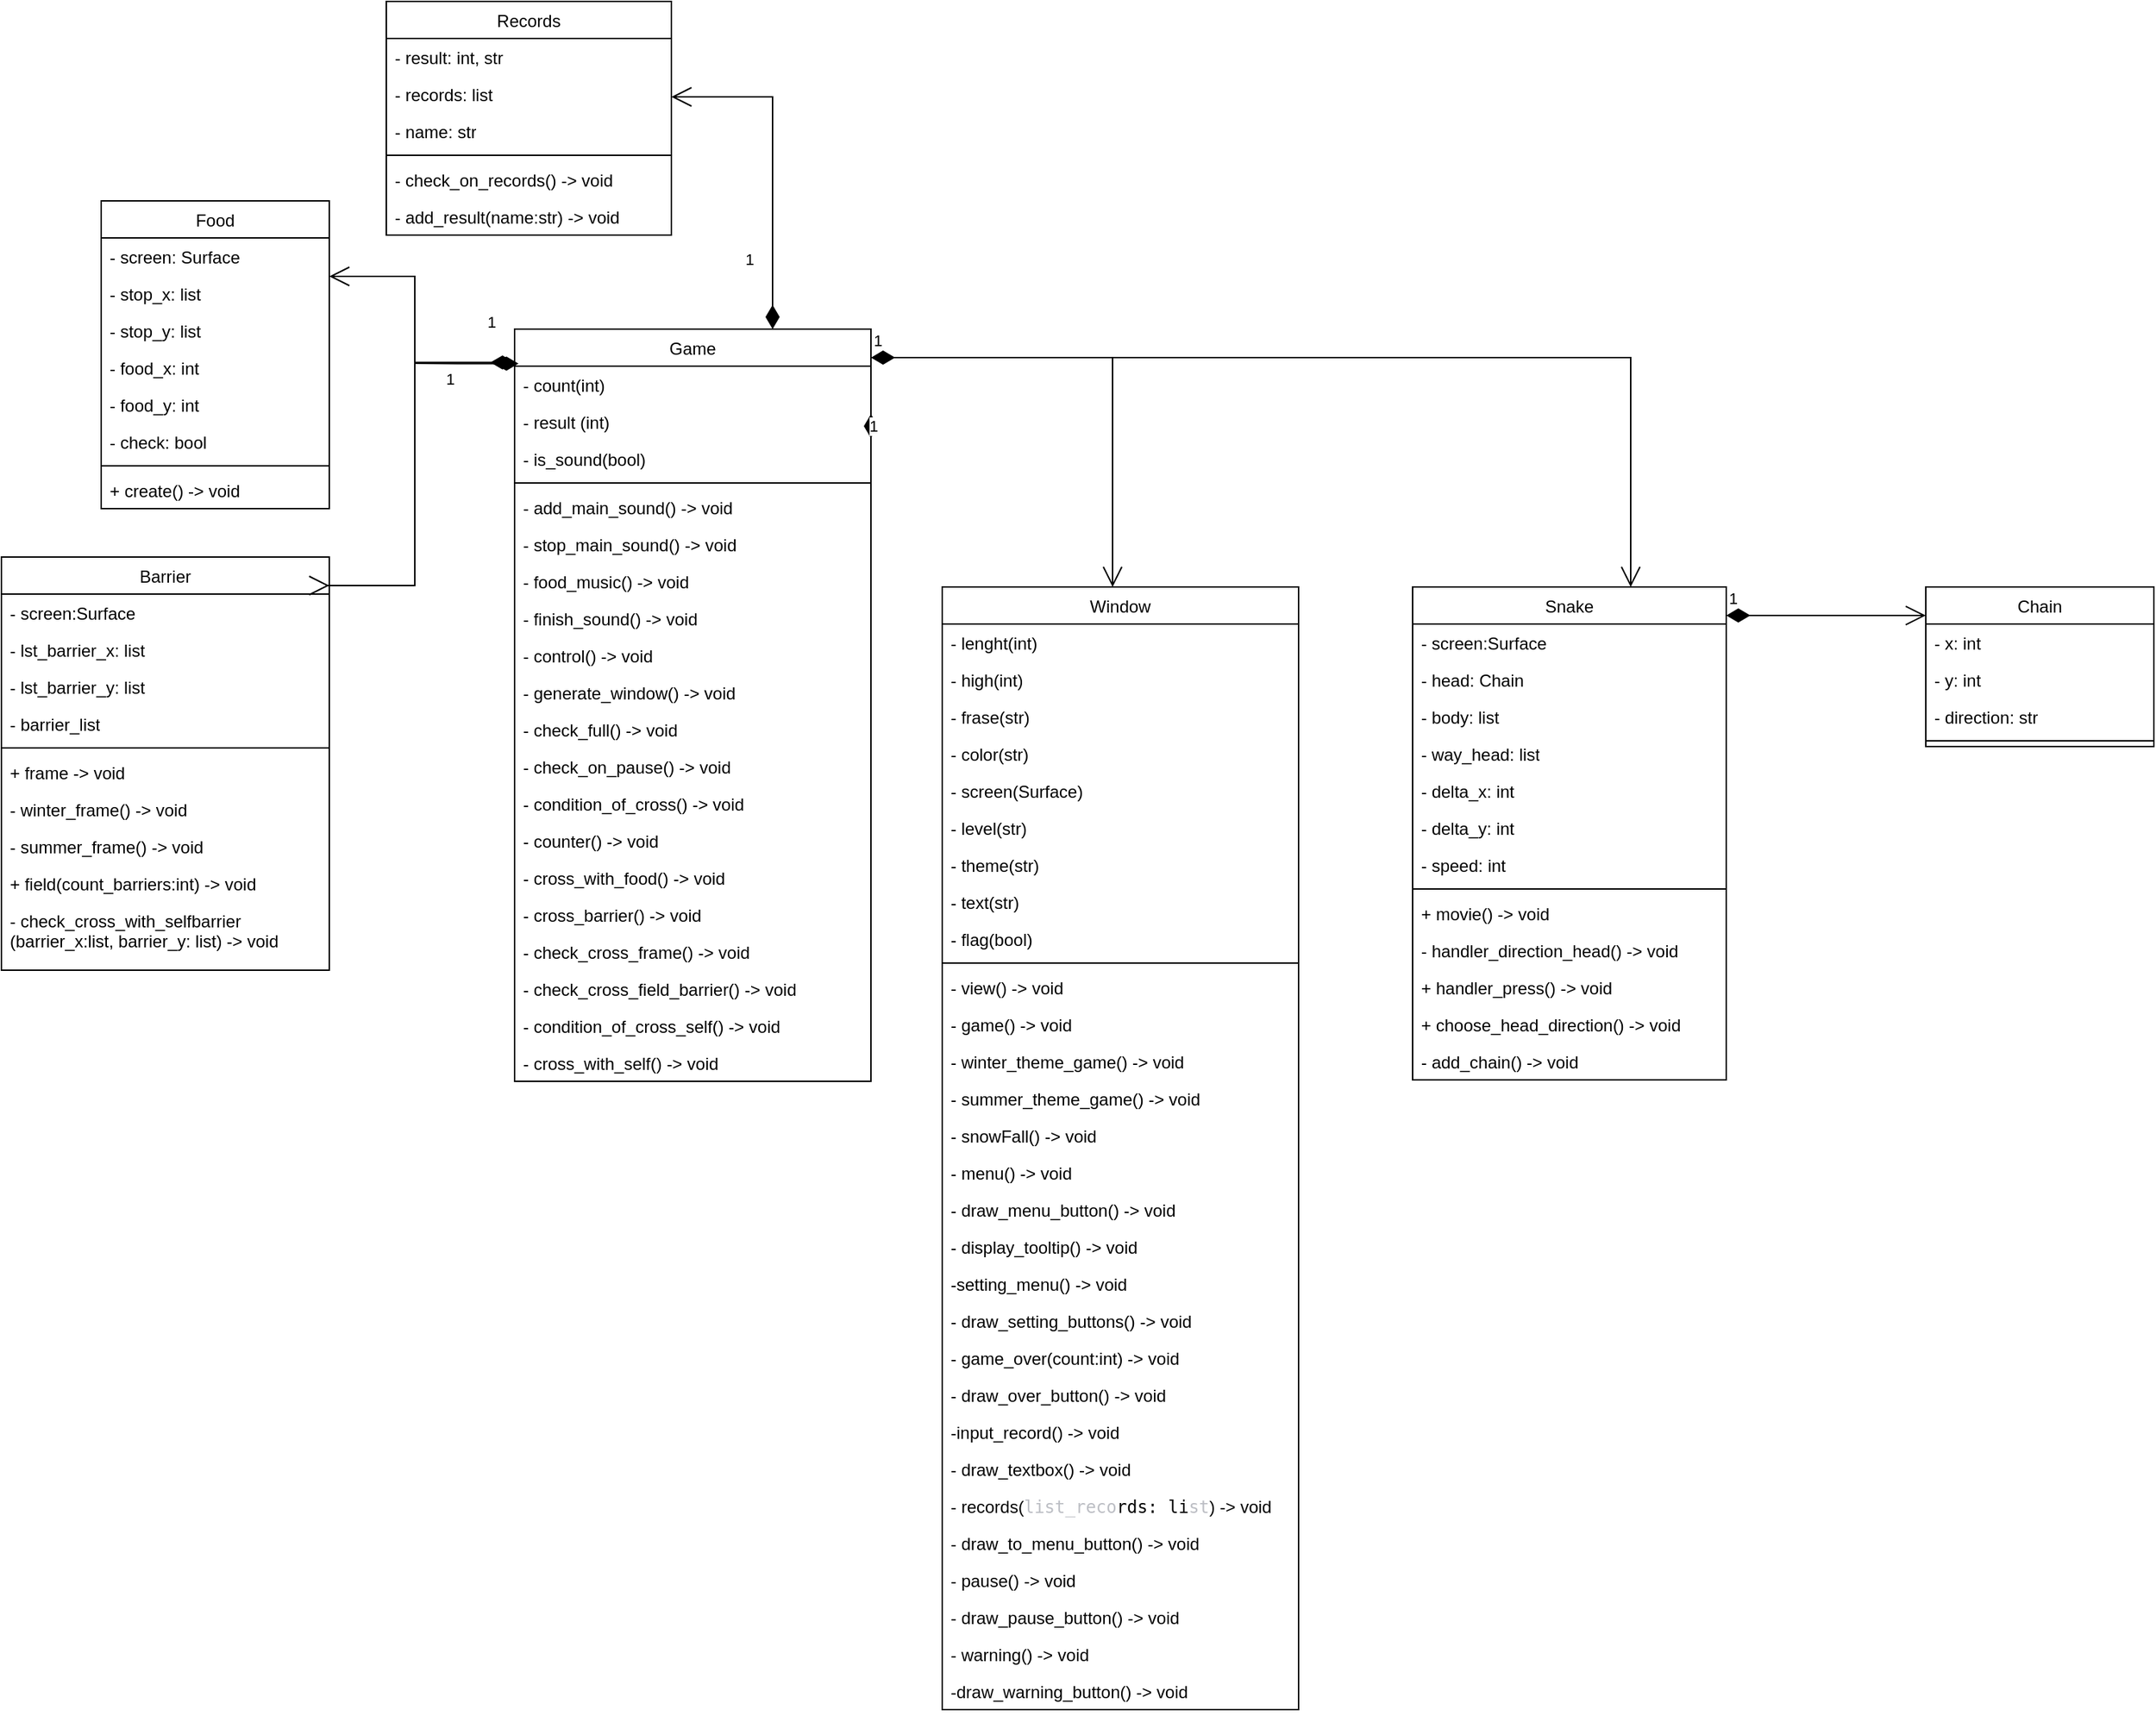 <mxfile version="27.1.3">
  <diagram name="Страница — 1" id="qckJP8NNm5cjSKrEnQBB">
    <mxGraphModel dx="2723" dy="2156" grid="1" gridSize="10" guides="1" tooltips="1" connect="1" arrows="1" fold="1" page="1" pageScale="1" pageWidth="827" pageHeight="1169" math="0" shadow="0">
      <root>
        <mxCell id="0" />
        <mxCell id="1" parent="0" />
        <mxCell id="8ZOQTDq8hu4OcTkUTBCV-13" style="edgeStyle=orthogonalEdgeStyle;rounded=0;orthogonalLoop=1;jettySize=auto;html=1;exitX=0.75;exitY=0;exitDx=0;exitDy=0;entryX=0.75;entryY=0;entryDx=0;entryDy=0;" parent="1" edge="1">
          <mxGeometry relative="1" as="geometry">
            <mxPoint x="755" y="410" as="targetPoint" />
            <mxPoint x="755" y="410" as="sourcePoint" />
          </mxGeometry>
        </mxCell>
        <mxCell id="8ZOQTDq8hu4OcTkUTBCV-26" value="&lt;span style=&quot;font-weight: 400;&quot;&gt;Window&lt;/span&gt;" style="swimlane;fontStyle=1;align=center;verticalAlign=top;childLayout=stackLayout;horizontal=1;startSize=26;horizontalStack=0;resizeParent=1;resizeParentMax=0;resizeLast=0;collapsible=1;marginBottom=0;whiteSpace=wrap;html=1;" parent="1" vertex="1">
          <mxGeometry x="570" y="81.01" width="250" height="788" as="geometry" />
        </mxCell>
        <mxCell id="8ZOQTDq8hu4OcTkUTBCV-27" value="- lenght(int)" style="text;strokeColor=none;fillColor=none;align=left;verticalAlign=top;spacingLeft=4;spacingRight=4;overflow=hidden;rotatable=0;points=[[0,0.5],[1,0.5]];portConstraint=eastwest;whiteSpace=wrap;html=1;" parent="8ZOQTDq8hu4OcTkUTBCV-26" vertex="1">
          <mxGeometry y="26" width="250" height="26" as="geometry" />
        </mxCell>
        <mxCell id="1t0pTCkENKxKwy1JTDsa-55" value="- high(int)" style="text;strokeColor=none;fillColor=none;align=left;verticalAlign=top;spacingLeft=4;spacingRight=4;overflow=hidden;rotatable=0;points=[[0,0.5],[1,0.5]];portConstraint=eastwest;whiteSpace=wrap;html=1;" vertex="1" parent="8ZOQTDq8hu4OcTkUTBCV-26">
          <mxGeometry y="52" width="250" height="26" as="geometry" />
        </mxCell>
        <mxCell id="1t0pTCkENKxKwy1JTDsa-54" value="- frase(str)" style="text;strokeColor=none;fillColor=none;align=left;verticalAlign=top;spacingLeft=4;spacingRight=4;overflow=hidden;rotatable=0;points=[[0,0.5],[1,0.5]];portConstraint=eastwest;whiteSpace=wrap;html=1;" vertex="1" parent="8ZOQTDq8hu4OcTkUTBCV-26">
          <mxGeometry y="78" width="250" height="26" as="geometry" />
        </mxCell>
        <mxCell id="1t0pTCkENKxKwy1JTDsa-53" value="- color(str)" style="text;strokeColor=none;fillColor=none;align=left;verticalAlign=top;spacingLeft=4;spacingRight=4;overflow=hidden;rotatable=0;points=[[0,0.5],[1,0.5]];portConstraint=eastwest;whiteSpace=wrap;html=1;" vertex="1" parent="8ZOQTDq8hu4OcTkUTBCV-26">
          <mxGeometry y="104" width="250" height="26" as="geometry" />
        </mxCell>
        <mxCell id="1t0pTCkENKxKwy1JTDsa-58" value="- screen(Surface)" style="text;strokeColor=none;fillColor=none;align=left;verticalAlign=top;spacingLeft=4;spacingRight=4;overflow=hidden;rotatable=0;points=[[0,0.5],[1,0.5]];portConstraint=eastwest;whiteSpace=wrap;html=1;" vertex="1" parent="8ZOQTDq8hu4OcTkUTBCV-26">
          <mxGeometry y="130" width="250" height="26" as="geometry" />
        </mxCell>
        <mxCell id="1t0pTCkENKxKwy1JTDsa-57" value="- level(str)" style="text;strokeColor=none;fillColor=none;align=left;verticalAlign=top;spacingLeft=4;spacingRight=4;overflow=hidden;rotatable=0;points=[[0,0.5],[1,0.5]];portConstraint=eastwest;whiteSpace=wrap;html=1;" vertex="1" parent="8ZOQTDq8hu4OcTkUTBCV-26">
          <mxGeometry y="156" width="250" height="26" as="geometry" />
        </mxCell>
        <mxCell id="1t0pTCkENKxKwy1JTDsa-56" value="- theme(str)" style="text;strokeColor=none;fillColor=none;align=left;verticalAlign=top;spacingLeft=4;spacingRight=4;overflow=hidden;rotatable=0;points=[[0,0.5],[1,0.5]];portConstraint=eastwest;whiteSpace=wrap;html=1;" vertex="1" parent="8ZOQTDq8hu4OcTkUTBCV-26">
          <mxGeometry y="182" width="250" height="26" as="geometry" />
        </mxCell>
        <mxCell id="1t0pTCkENKxKwy1JTDsa-6" value="- text(str)" style="text;strokeColor=none;fillColor=none;align=left;verticalAlign=top;spacingLeft=4;spacingRight=4;overflow=hidden;rotatable=0;points=[[0,0.5],[1,0.5]];portConstraint=eastwest;whiteSpace=wrap;html=1;" vertex="1" parent="8ZOQTDq8hu4OcTkUTBCV-26">
          <mxGeometry y="208" width="250" height="26" as="geometry" />
        </mxCell>
        <mxCell id="jSWDLe4YqEI6ay4s5U-o-16" value="- flag(bool)" style="text;strokeColor=none;fillColor=none;align=left;verticalAlign=top;spacingLeft=4;spacingRight=4;overflow=hidden;rotatable=0;points=[[0,0.5],[1,0.5]];portConstraint=eastwest;whiteSpace=wrap;html=1;" parent="8ZOQTDq8hu4OcTkUTBCV-26" vertex="1">
          <mxGeometry y="234" width="250" height="26" as="geometry" />
        </mxCell>
        <mxCell id="8ZOQTDq8hu4OcTkUTBCV-28" value="" style="line;strokeWidth=1;fillColor=none;align=left;verticalAlign=middle;spacingTop=-1;spacingLeft=3;spacingRight=3;rotatable=0;labelPosition=right;points=[];portConstraint=eastwest;strokeColor=inherit;" parent="8ZOQTDq8hu4OcTkUTBCV-26" vertex="1">
          <mxGeometry y="260" width="250" height="8" as="geometry" />
        </mxCell>
        <mxCell id="1t0pTCkENKxKwy1JTDsa-74" value="- view() -&amp;gt; void&lt;div&gt;&lt;br&gt;&lt;/div&gt;" style="text;strokeColor=none;fillColor=none;align=left;verticalAlign=top;spacingLeft=4;spacingRight=4;overflow=hidden;rotatable=0;points=[[0,0.5],[1,0.5]];portConstraint=eastwest;whiteSpace=wrap;html=1;" vertex="1" parent="8ZOQTDq8hu4OcTkUTBCV-26">
          <mxGeometry y="268" width="250" height="26" as="geometry" />
        </mxCell>
        <mxCell id="1t0pTCkENKxKwy1JTDsa-73" value="- game() -&amp;gt; void&lt;div&gt;&lt;br&gt;&lt;/div&gt;" style="text;strokeColor=none;fillColor=none;align=left;verticalAlign=top;spacingLeft=4;spacingRight=4;overflow=hidden;rotatable=0;points=[[0,0.5],[1,0.5]];portConstraint=eastwest;whiteSpace=wrap;html=1;" vertex="1" parent="8ZOQTDq8hu4OcTkUTBCV-26">
          <mxGeometry y="294" width="250" height="26" as="geometry" />
        </mxCell>
        <mxCell id="1t0pTCkENKxKwy1JTDsa-72" value="- winter_theme_game() -&amp;gt; void&lt;div&gt;&lt;br&gt;&lt;/div&gt;" style="text;strokeColor=none;fillColor=none;align=left;verticalAlign=top;spacingLeft=4;spacingRight=4;overflow=hidden;rotatable=0;points=[[0,0.5],[1,0.5]];portConstraint=eastwest;whiteSpace=wrap;html=1;" vertex="1" parent="8ZOQTDq8hu4OcTkUTBCV-26">
          <mxGeometry y="320" width="250" height="26" as="geometry" />
        </mxCell>
        <mxCell id="1t0pTCkENKxKwy1JTDsa-71" value="- summer_theme_game() -&amp;gt; void&lt;div&gt;&lt;br&gt;&lt;/div&gt;" style="text;strokeColor=none;fillColor=none;align=left;verticalAlign=top;spacingLeft=4;spacingRight=4;overflow=hidden;rotatable=0;points=[[0,0.5],[1,0.5]];portConstraint=eastwest;whiteSpace=wrap;html=1;" vertex="1" parent="8ZOQTDq8hu4OcTkUTBCV-26">
          <mxGeometry y="346" width="250" height="26" as="geometry" />
        </mxCell>
        <mxCell id="1t0pTCkENKxKwy1JTDsa-70" value="- snowFall() -&amp;gt; void&lt;div&gt;&lt;br&gt;&lt;/div&gt;" style="text;strokeColor=none;fillColor=none;align=left;verticalAlign=top;spacingLeft=4;spacingRight=4;overflow=hidden;rotatable=0;points=[[0,0.5],[1,0.5]];portConstraint=eastwest;whiteSpace=wrap;html=1;" vertex="1" parent="8ZOQTDq8hu4OcTkUTBCV-26">
          <mxGeometry y="372" width="250" height="26" as="geometry" />
        </mxCell>
        <mxCell id="1t0pTCkENKxKwy1JTDsa-69" value="- menu() -&amp;gt; void&lt;div&gt;&lt;br&gt;&lt;/div&gt;" style="text;strokeColor=none;fillColor=none;align=left;verticalAlign=top;spacingLeft=4;spacingRight=4;overflow=hidden;rotatable=0;points=[[0,0.5],[1,0.5]];portConstraint=eastwest;whiteSpace=wrap;html=1;" vertex="1" parent="8ZOQTDq8hu4OcTkUTBCV-26">
          <mxGeometry y="398" width="250" height="26" as="geometry" />
        </mxCell>
        <mxCell id="1t0pTCkENKxKwy1JTDsa-68" value="- draw_menu_button() -&amp;gt; void&lt;div&gt;&lt;br&gt;&lt;/div&gt;" style="text;strokeColor=none;fillColor=none;align=left;verticalAlign=top;spacingLeft=4;spacingRight=4;overflow=hidden;rotatable=0;points=[[0,0.5],[1,0.5]];portConstraint=eastwest;whiteSpace=wrap;html=1;" vertex="1" parent="8ZOQTDq8hu4OcTkUTBCV-26">
          <mxGeometry y="424" width="250" height="26" as="geometry" />
        </mxCell>
        <mxCell id="1t0pTCkENKxKwy1JTDsa-67" value="- display_tooltip() -&amp;gt; void&lt;div&gt;&lt;br&gt;&lt;/div&gt;" style="text;strokeColor=none;fillColor=none;align=left;verticalAlign=top;spacingLeft=4;spacingRight=4;overflow=hidden;rotatable=0;points=[[0,0.5],[1,0.5]];portConstraint=eastwest;whiteSpace=wrap;html=1;" vertex="1" parent="8ZOQTDq8hu4OcTkUTBCV-26">
          <mxGeometry y="450" width="250" height="26" as="geometry" />
        </mxCell>
        <mxCell id="1t0pTCkENKxKwy1JTDsa-66" value="-setting_menu() -&amp;gt; void&lt;div&gt;&lt;br&gt;&lt;/div&gt;" style="text;strokeColor=none;fillColor=none;align=left;verticalAlign=top;spacingLeft=4;spacingRight=4;overflow=hidden;rotatable=0;points=[[0,0.5],[1,0.5]];portConstraint=eastwest;whiteSpace=wrap;html=1;" vertex="1" parent="8ZOQTDq8hu4OcTkUTBCV-26">
          <mxGeometry y="476" width="250" height="26" as="geometry" />
        </mxCell>
        <mxCell id="1t0pTCkENKxKwy1JTDsa-65" value="- draw_setting_buttons() -&amp;gt; void&lt;div&gt;&lt;br&gt;&lt;/div&gt;" style="text;strokeColor=none;fillColor=none;align=left;verticalAlign=top;spacingLeft=4;spacingRight=4;overflow=hidden;rotatable=0;points=[[0,0.5],[1,0.5]];portConstraint=eastwest;whiteSpace=wrap;html=1;" vertex="1" parent="8ZOQTDq8hu4OcTkUTBCV-26">
          <mxGeometry y="502" width="250" height="26" as="geometry" />
        </mxCell>
        <mxCell id="1t0pTCkENKxKwy1JTDsa-64" value="- game_over(count:int) -&amp;gt; void&lt;div&gt;&lt;br&gt;&lt;/div&gt;" style="text;strokeColor=none;fillColor=none;align=left;verticalAlign=top;spacingLeft=4;spacingRight=4;overflow=hidden;rotatable=0;points=[[0,0.5],[1,0.5]];portConstraint=eastwest;whiteSpace=wrap;html=1;" vertex="1" parent="8ZOQTDq8hu4OcTkUTBCV-26">
          <mxGeometry y="528" width="250" height="26" as="geometry" />
        </mxCell>
        <mxCell id="1t0pTCkENKxKwy1JTDsa-63" value="- draw_over_button() -&amp;gt; void&lt;div&gt;&lt;br&gt;&lt;/div&gt;" style="text;strokeColor=none;fillColor=none;align=left;verticalAlign=top;spacingLeft=4;spacingRight=4;overflow=hidden;rotatable=0;points=[[0,0.5],[1,0.5]];portConstraint=eastwest;whiteSpace=wrap;html=1;" vertex="1" parent="8ZOQTDq8hu4OcTkUTBCV-26">
          <mxGeometry y="554" width="250" height="26" as="geometry" />
        </mxCell>
        <mxCell id="1t0pTCkENKxKwy1JTDsa-62" value="-input_record() -&amp;gt; void&lt;div&gt;&lt;br&gt;&lt;/div&gt;" style="text;strokeColor=none;fillColor=none;align=left;verticalAlign=top;spacingLeft=4;spacingRight=4;overflow=hidden;rotatable=0;points=[[0,0.5],[1,0.5]];portConstraint=eastwest;whiteSpace=wrap;html=1;" vertex="1" parent="8ZOQTDq8hu4OcTkUTBCV-26">
          <mxGeometry y="580" width="250" height="26" as="geometry" />
        </mxCell>
        <mxCell id="1t0pTCkENKxKwy1JTDsa-61" value="- draw_textbox() -&amp;gt; void&lt;div&gt;&lt;br&gt;&lt;/div&gt;" style="text;strokeColor=none;fillColor=none;align=left;verticalAlign=top;spacingLeft=4;spacingRight=4;overflow=hidden;rotatable=0;points=[[0,0.5],[1,0.5]];portConstraint=eastwest;whiteSpace=wrap;html=1;" vertex="1" parent="8ZOQTDq8hu4OcTkUTBCV-26">
          <mxGeometry y="606" width="250" height="26" as="geometry" />
        </mxCell>
        <mxCell id="1t0pTCkENKxKwy1JTDsa-60" value="&lt;font&gt;&lt;font style=&quot;color: rgb(0, 0, 0);&quot;&gt;- rec&lt;/font&gt;&lt;font&gt;&lt;span style=&quot;background-color: light-dark(#ffffff, var(--ge-dark-color, #121212));&quot;&gt;&lt;font&gt;&lt;font style=&quot;color: rgb(0, 0, 0);&quot;&gt;ords(&lt;/font&gt;&lt;span style=&quot;color: rgb(188, 190, 196); font-family: &amp;quot;JetBrains Mono&amp;quot;, monospace;&quot;&gt;list_reco&lt;/span&gt;&lt;span style=&quot;font-family: &amp;quot;JetBrains Mono&amp;quot;, monospace; color: rgb(188, 190, 196);&quot;&gt;&lt;font style=&quot;color: rgb(0, 0, 0);&quot;&gt;rds: li&lt;/font&gt;&lt;/span&gt;&lt;span style=&quot;color: rgb(188, 190, 196); font-family: &amp;quot;JetBrains Mono&amp;quot;, monospace;&quot;&gt;st&lt;/span&gt;&lt;font style=&quot;color: rgb(0, 0, 0);&quot;&gt;) &lt;/font&gt;&lt;/font&gt;&lt;/span&gt;&lt;span style=&quot;color: light-dark(rgb(0, 0, 0), rgb(237, 237, 237)); background-color: transparent;&quot;&gt;-&lt;/span&gt;&lt;/font&gt;&lt;span style=&quot;color: light-dark(rgb(0, 0, 0), rgb(237, 237, 237)); background-color: transparent;&quot;&gt;&amp;gt; void&lt;/span&gt;&lt;br&gt;&lt;/font&gt;&lt;div&gt;&lt;br&gt;&lt;/div&gt;" style="text;strokeColor=none;fillColor=none;align=left;verticalAlign=top;spacingLeft=4;spacingRight=4;overflow=hidden;rotatable=0;points=[[0,0.5],[1,0.5]];portConstraint=eastwest;whiteSpace=wrap;html=1;" vertex="1" parent="8ZOQTDq8hu4OcTkUTBCV-26">
          <mxGeometry y="632" width="250" height="26" as="geometry" />
        </mxCell>
        <mxCell id="1t0pTCkENKxKwy1JTDsa-59" value="- draw_to_menu_button() -&amp;gt; void&lt;div&gt;&lt;br&gt;&lt;/div&gt;" style="text;strokeColor=none;fillColor=none;align=left;verticalAlign=top;spacingLeft=4;spacingRight=4;overflow=hidden;rotatable=0;points=[[0,0.5],[1,0.5]];portConstraint=eastwest;whiteSpace=wrap;html=1;" vertex="1" parent="8ZOQTDq8hu4OcTkUTBCV-26">
          <mxGeometry y="658" width="250" height="26" as="geometry" />
        </mxCell>
        <mxCell id="8ZOQTDq8hu4OcTkUTBCV-29" value="- pause() -&amp;gt; void" style="text;strokeColor=none;fillColor=none;align=left;verticalAlign=top;spacingLeft=4;spacingRight=4;overflow=hidden;rotatable=0;points=[[0,0.5],[1,0.5]];portConstraint=eastwest;whiteSpace=wrap;html=1;" parent="8ZOQTDq8hu4OcTkUTBCV-26" vertex="1">
          <mxGeometry y="684" width="250" height="26" as="geometry" />
        </mxCell>
        <mxCell id="1t0pTCkENKxKwy1JTDsa-79" value="- draw_pause_button() -&amp;gt; void&lt;div&gt;&lt;br&gt;&lt;/div&gt;" style="text;strokeColor=none;fillColor=none;align=left;verticalAlign=top;spacingLeft=4;spacingRight=4;overflow=hidden;rotatable=0;points=[[0,0.5],[1,0.5]];portConstraint=eastwest;whiteSpace=wrap;html=1;" vertex="1" parent="8ZOQTDq8hu4OcTkUTBCV-26">
          <mxGeometry y="710" width="250" height="26" as="geometry" />
        </mxCell>
        <mxCell id="1t0pTCkENKxKwy1JTDsa-78" value="- warning() -&amp;gt; void&lt;div&gt;&lt;br&gt;&lt;/div&gt;" style="text;strokeColor=none;fillColor=none;align=left;verticalAlign=top;spacingLeft=4;spacingRight=4;overflow=hidden;rotatable=0;points=[[0,0.5],[1,0.5]];portConstraint=eastwest;whiteSpace=wrap;html=1;" vertex="1" parent="8ZOQTDq8hu4OcTkUTBCV-26">
          <mxGeometry y="736" width="250" height="26" as="geometry" />
        </mxCell>
        <mxCell id="1t0pTCkENKxKwy1JTDsa-77" value="-draw_warning_button() -&amp;gt; void&lt;div&gt;&lt;br&gt;&lt;/div&gt;" style="text;strokeColor=none;fillColor=none;align=left;verticalAlign=top;spacingLeft=4;spacingRight=4;overflow=hidden;rotatable=0;points=[[0,0.5],[1,0.5]];portConstraint=eastwest;whiteSpace=wrap;html=1;" vertex="1" parent="8ZOQTDq8hu4OcTkUTBCV-26">
          <mxGeometry y="762" width="250" height="26" as="geometry" />
        </mxCell>
        <mxCell id="8ZOQTDq8hu4OcTkUTBCV-34" value="&lt;span style=&quot;font-weight: 400;&quot;&gt;Snake&lt;/span&gt;" style="swimlane;fontStyle=1;align=center;verticalAlign=top;childLayout=stackLayout;horizontal=1;startSize=26;horizontalStack=0;resizeParent=1;resizeParentMax=0;resizeLast=0;collapsible=1;marginBottom=0;whiteSpace=wrap;html=1;" parent="1" vertex="1">
          <mxGeometry x="900" y="81.01" width="220" height="346" as="geometry" />
        </mxCell>
        <mxCell id="1t0pTCkENKxKwy1JTDsa-101" value="- screen:Surface" style="text;strokeColor=none;fillColor=none;align=left;verticalAlign=top;spacingLeft=4;spacingRight=4;overflow=hidden;rotatable=0;points=[[0,0.5],[1,0.5]];portConstraint=eastwest;whiteSpace=wrap;html=1;" vertex="1" parent="8ZOQTDq8hu4OcTkUTBCV-34">
          <mxGeometry y="26" width="220" height="26" as="geometry" />
        </mxCell>
        <mxCell id="1t0pTCkENKxKwy1JTDsa-104" value="- head: Chain" style="text;strokeColor=none;fillColor=none;align=left;verticalAlign=top;spacingLeft=4;spacingRight=4;overflow=hidden;rotatable=0;points=[[0,0.5],[1,0.5]];portConstraint=eastwest;whiteSpace=wrap;html=1;" vertex="1" parent="8ZOQTDq8hu4OcTkUTBCV-34">
          <mxGeometry y="52" width="220" height="26" as="geometry" />
        </mxCell>
        <mxCell id="1t0pTCkENKxKwy1JTDsa-103" value="- body: list" style="text;strokeColor=none;fillColor=none;align=left;verticalAlign=top;spacingLeft=4;spacingRight=4;overflow=hidden;rotatable=0;points=[[0,0.5],[1,0.5]];portConstraint=eastwest;whiteSpace=wrap;html=1;" vertex="1" parent="8ZOQTDq8hu4OcTkUTBCV-34">
          <mxGeometry y="78" width="220" height="26" as="geometry" />
        </mxCell>
        <mxCell id="1t0pTCkENKxKwy1JTDsa-102" value="- way_head: list" style="text;strokeColor=none;fillColor=none;align=left;verticalAlign=top;spacingLeft=4;spacingRight=4;overflow=hidden;rotatable=0;points=[[0,0.5],[1,0.5]];portConstraint=eastwest;whiteSpace=wrap;html=1;" vertex="1" parent="8ZOQTDq8hu4OcTkUTBCV-34">
          <mxGeometry y="104" width="220" height="26" as="geometry" />
        </mxCell>
        <mxCell id="jSWDLe4YqEI6ay4s5U-o-2" value="- delta_x: int&amp;nbsp;" style="text;strokeColor=none;fillColor=none;align=left;verticalAlign=top;spacingLeft=4;spacingRight=4;overflow=hidden;rotatable=0;points=[[0,0.5],[1,0.5]];portConstraint=eastwest;whiteSpace=wrap;html=1;" parent="8ZOQTDq8hu4OcTkUTBCV-34" vertex="1">
          <mxGeometry y="130" width="220" height="26" as="geometry" />
        </mxCell>
        <mxCell id="jSWDLe4YqEI6ay4s5U-o-3" value="- delta_y: int&amp;nbsp;" style="text;strokeColor=none;fillColor=none;align=left;verticalAlign=top;spacingLeft=4;spacingRight=4;overflow=hidden;rotatable=0;points=[[0,0.5],[1,0.5]];portConstraint=eastwest;whiteSpace=wrap;html=1;" parent="8ZOQTDq8hu4OcTkUTBCV-34" vertex="1">
          <mxGeometry y="156" width="220" height="26" as="geometry" />
        </mxCell>
        <mxCell id="jSWDLe4YqEI6ay4s5U-o-4" value="- speed: int&amp;nbsp;" style="text;strokeColor=none;fillColor=none;align=left;verticalAlign=top;spacingLeft=4;spacingRight=4;overflow=hidden;rotatable=0;points=[[0,0.5],[1,0.5]];portConstraint=eastwest;whiteSpace=wrap;html=1;" parent="8ZOQTDq8hu4OcTkUTBCV-34" vertex="1">
          <mxGeometry y="182" width="220" height="26" as="geometry" />
        </mxCell>
        <mxCell id="8ZOQTDq8hu4OcTkUTBCV-36" value="" style="line;strokeWidth=1;fillColor=none;align=left;verticalAlign=middle;spacingTop=-1;spacingLeft=3;spacingRight=3;rotatable=0;labelPosition=right;points=[];portConstraint=eastwest;strokeColor=inherit;" parent="8ZOQTDq8hu4OcTkUTBCV-34" vertex="1">
          <mxGeometry y="208" width="220" height="8" as="geometry" />
        </mxCell>
        <mxCell id="8ZOQTDq8hu4OcTkUTBCV-50" value="+ movie() -&amp;gt; void" style="text;strokeColor=none;fillColor=none;align=left;verticalAlign=top;spacingLeft=4;spacingRight=4;overflow=hidden;rotatable=0;points=[[0,0.5],[1,0.5]];portConstraint=eastwest;whiteSpace=wrap;html=1;" parent="8ZOQTDq8hu4OcTkUTBCV-34" vertex="1">
          <mxGeometry y="216" width="220" height="26" as="geometry" />
        </mxCell>
        <mxCell id="8ZOQTDq8hu4OcTkUTBCV-62" value="- handler_direction_head() -&amp;gt; void" style="text;strokeColor=none;fillColor=none;align=left;verticalAlign=top;spacingLeft=4;spacingRight=4;overflow=hidden;rotatable=0;points=[[0,0.5],[1,0.5]];portConstraint=eastwest;whiteSpace=wrap;html=1;" parent="8ZOQTDq8hu4OcTkUTBCV-34" vertex="1">
          <mxGeometry y="242" width="220" height="26" as="geometry" />
        </mxCell>
        <mxCell id="jSWDLe4YqEI6ay4s5U-o-22" value="+ handler_press() -&amp;gt; void" style="text;strokeColor=none;fillColor=none;align=left;verticalAlign=top;spacingLeft=4;spacingRight=4;overflow=hidden;rotatable=0;points=[[0,0.5],[1,0.5]];portConstraint=eastwest;whiteSpace=wrap;html=1;" parent="8ZOQTDq8hu4OcTkUTBCV-34" vertex="1">
          <mxGeometry y="268" width="220" height="26" as="geometry" />
        </mxCell>
        <mxCell id="1t0pTCkENKxKwy1JTDsa-105" value="+ choose_head_direction() -&amp;gt; void" style="text;strokeColor=none;fillColor=none;align=left;verticalAlign=top;spacingLeft=4;spacingRight=4;overflow=hidden;rotatable=0;points=[[0,0.5],[1,0.5]];portConstraint=eastwest;whiteSpace=wrap;html=1;" vertex="1" parent="8ZOQTDq8hu4OcTkUTBCV-34">
          <mxGeometry y="294" width="220" height="26" as="geometry" />
        </mxCell>
        <mxCell id="8ZOQTDq8hu4OcTkUTBCV-37" value="- add_chain() -&amp;gt; void" style="text;strokeColor=none;fillColor=none;align=left;verticalAlign=top;spacingLeft=4;spacingRight=4;overflow=hidden;rotatable=0;points=[[0,0.5],[1,0.5]];portConstraint=eastwest;whiteSpace=wrap;html=1;" parent="8ZOQTDq8hu4OcTkUTBCV-34" vertex="1">
          <mxGeometry y="320" width="220" height="26" as="geometry" />
        </mxCell>
        <mxCell id="keZn1Zo6ADGM7CxuG4TT-9" value="&lt;span style=&quot;font-weight: 400;&quot;&gt;Chain&lt;/span&gt;" style="swimlane;fontStyle=1;align=center;verticalAlign=top;childLayout=stackLayout;horizontal=1;startSize=26;horizontalStack=0;resizeParent=1;resizeParentMax=0;resizeLast=0;collapsible=1;marginBottom=0;whiteSpace=wrap;html=1;" parent="1" vertex="1">
          <mxGeometry x="1260" y="81.01" width="160" height="112" as="geometry" />
        </mxCell>
        <mxCell id="keZn1Zo6ADGM7CxuG4TT-10" value="- x: int&amp;nbsp;" style="text;strokeColor=none;fillColor=none;align=left;verticalAlign=top;spacingLeft=4;spacingRight=4;overflow=hidden;rotatable=0;points=[[0,0.5],[1,0.5]];portConstraint=eastwest;whiteSpace=wrap;html=1;" parent="keZn1Zo6ADGM7CxuG4TT-9" vertex="1">
          <mxGeometry y="26" width="160" height="26" as="geometry" />
        </mxCell>
        <mxCell id="keZn1Zo6ADGM7CxuG4TT-11" value="- y: int&amp;nbsp;" style="text;strokeColor=none;fillColor=none;align=left;verticalAlign=top;spacingLeft=4;spacingRight=4;overflow=hidden;rotatable=0;points=[[0,0.5],[1,0.5]];portConstraint=eastwest;whiteSpace=wrap;html=1;" parent="keZn1Zo6ADGM7CxuG4TT-9" vertex="1">
          <mxGeometry y="52" width="160" height="26" as="geometry" />
        </mxCell>
        <mxCell id="1t0pTCkENKxKwy1JTDsa-100" value="- direction: str&amp;nbsp;" style="text;strokeColor=none;fillColor=none;align=left;verticalAlign=top;spacingLeft=4;spacingRight=4;overflow=hidden;rotatable=0;points=[[0,0.5],[1,0.5]];portConstraint=eastwest;whiteSpace=wrap;html=1;" vertex="1" parent="keZn1Zo6ADGM7CxuG4TT-9">
          <mxGeometry y="78" width="160" height="26" as="geometry" />
        </mxCell>
        <mxCell id="keZn1Zo6ADGM7CxuG4TT-15" value="" style="line;strokeWidth=1;fillColor=none;align=left;verticalAlign=middle;spacingTop=-1;spacingLeft=3;spacingRight=3;rotatable=0;labelPosition=right;points=[];portConstraint=eastwest;strokeColor=inherit;" parent="keZn1Zo6ADGM7CxuG4TT-9" vertex="1">
          <mxGeometry y="104" width="160" height="8" as="geometry" />
        </mxCell>
        <mxCell id="keZn1Zo6ADGM7CxuG4TT-39" value="&lt;span style=&quot;font-weight: 400;&quot;&gt;Barrier&lt;/span&gt;" style="swimlane;fontStyle=1;align=center;verticalAlign=top;childLayout=stackLayout;horizontal=1;startSize=26;horizontalStack=0;resizeParent=1;resizeParentMax=0;resizeLast=0;collapsible=1;marginBottom=0;whiteSpace=wrap;html=1;" parent="1" vertex="1">
          <mxGeometry x="-90" y="60" width="230" height="290" as="geometry" />
        </mxCell>
        <mxCell id="1t0pTCkENKxKwy1JTDsa-96" value="- screen:Surface" style="text;strokeColor=none;fillColor=none;align=left;verticalAlign=top;spacingLeft=4;spacingRight=4;overflow=hidden;rotatable=0;points=[[0,0.5],[1,0.5]];portConstraint=eastwest;whiteSpace=wrap;html=1;" vertex="1" parent="keZn1Zo6ADGM7CxuG4TT-39">
          <mxGeometry y="26" width="230" height="26" as="geometry" />
        </mxCell>
        <mxCell id="1t0pTCkENKxKwy1JTDsa-95" value="- lst_barrier_x: list" style="text;strokeColor=none;fillColor=none;align=left;verticalAlign=top;spacingLeft=4;spacingRight=4;overflow=hidden;rotatable=0;points=[[0,0.5],[1,0.5]];portConstraint=eastwest;whiteSpace=wrap;html=1;" vertex="1" parent="keZn1Zo6ADGM7CxuG4TT-39">
          <mxGeometry y="52" width="230" height="26" as="geometry" />
        </mxCell>
        <mxCell id="1t0pTCkENKxKwy1JTDsa-94" value="- lst_barrier_y: list" style="text;strokeColor=none;fillColor=none;align=left;verticalAlign=top;spacingLeft=4;spacingRight=4;overflow=hidden;rotatable=0;points=[[0,0.5],[1,0.5]];portConstraint=eastwest;whiteSpace=wrap;html=1;" vertex="1" parent="keZn1Zo6ADGM7CxuG4TT-39">
          <mxGeometry y="78" width="230" height="26" as="geometry" />
        </mxCell>
        <mxCell id="1t0pTCkENKxKwy1JTDsa-93" value="- barrier_list" style="text;strokeColor=none;fillColor=none;align=left;verticalAlign=top;spacingLeft=4;spacingRight=4;overflow=hidden;rotatable=0;points=[[0,0.5],[1,0.5]];portConstraint=eastwest;whiteSpace=wrap;html=1;" vertex="1" parent="keZn1Zo6ADGM7CxuG4TT-39">
          <mxGeometry y="104" width="230" height="26" as="geometry" />
        </mxCell>
        <mxCell id="keZn1Zo6ADGM7CxuG4TT-43" value="" style="line;strokeWidth=1;fillColor=none;align=left;verticalAlign=middle;spacingTop=-1;spacingLeft=3;spacingRight=3;rotatable=0;labelPosition=right;points=[];portConstraint=eastwest;strokeColor=inherit;" parent="keZn1Zo6ADGM7CxuG4TT-39" vertex="1">
          <mxGeometry y="130" width="230" height="8" as="geometry" />
        </mxCell>
        <mxCell id="keZn1Zo6ADGM7CxuG4TT-44" value="+ frame -&amp;gt; void" style="text;strokeColor=none;fillColor=none;align=left;verticalAlign=top;spacingLeft=4;spacingRight=4;overflow=hidden;rotatable=0;points=[[0,0.5],[1,0.5]];portConstraint=eastwest;whiteSpace=wrap;html=1;" parent="keZn1Zo6ADGM7CxuG4TT-39" vertex="1">
          <mxGeometry y="138" width="230" height="26" as="geometry" />
        </mxCell>
        <mxCell id="1t0pTCkENKxKwy1JTDsa-99" value="- winter_frame() -&amp;gt; void&lt;div&gt;&lt;br&gt;&lt;/div&gt;" style="text;strokeColor=none;fillColor=none;align=left;verticalAlign=top;spacingLeft=4;spacingRight=4;overflow=hidden;rotatable=0;points=[[0,0.5],[1,0.5]];portConstraint=eastwest;whiteSpace=wrap;html=1;" vertex="1" parent="keZn1Zo6ADGM7CxuG4TT-39">
          <mxGeometry y="164" width="230" height="26" as="geometry" />
        </mxCell>
        <mxCell id="1t0pTCkENKxKwy1JTDsa-98" value="- summer_frame() -&amp;gt; void&lt;div&gt;&lt;br&gt;&lt;/div&gt;" style="text;strokeColor=none;fillColor=none;align=left;verticalAlign=top;spacingLeft=4;spacingRight=4;overflow=hidden;rotatable=0;points=[[0,0.5],[1,0.5]];portConstraint=eastwest;whiteSpace=wrap;html=1;" vertex="1" parent="keZn1Zo6ADGM7CxuG4TT-39">
          <mxGeometry y="190" width="230" height="26" as="geometry" />
        </mxCell>
        <mxCell id="keZn1Zo6ADGM7CxuG4TT-45" value="+ field(count_barriers:int&lt;span style=&quot;color: rgba(0, 0, 0, 0); font-family: monospace; font-size: 0px; text-wrap-mode: nowrap;&quot;&gt;%3CmxGraphModel%3E%3Croot%3E%3CmxCell%20id%3D%220%22%2F%3E%3CmxCell%20id%3D%221%22%20parent%3D%220%22%2F%3E%3CmxCell%20id%3D%222%22%20value%3D%22-%20finish_sound()%20-%26amp%3Bgt%3B%20void%26lt%3Bdiv%26gt%3B%26lt%3Bbr%26gt%3B%26lt%3B%2Fdiv%26gt%3B%22%20style%3D%22text%3BstrokeColor%3Dnone%3BfillColor%3Dnone%3Balign%3Dleft%3BverticalAlign%3Dtop%3BspacingLeft%3D4%3BspacingRight%3D4%3Boverflow%3Dhidden%3Brotatable%3D0%3Bpoints%3D%5B%5B0%2C0.5%5D%2C%5B1%2C0.5%5D%5D%3BportConstraint%3Deastwest%3BwhiteSpace%3Dwrap%3Bhtml%3D1%3B%22%20vertex%3D%221%22%20parent%3D%221%22%3E%3CmxGeometry%20x%3D%22270%22%20y%3D%2290%22%20width%3D%22250%22%20height%3D%2226%22%20as%3D%22geometry%22%2F%3E%3C%2FmxCell%3E%3CmxCell%20id%3D%223%22%20value%3D%22-%20control()%20-%26amp%3Bgt%3B%20void%26lt%3Bdiv%26gt%3B%26lt%3Bbr%26gt%3B%26lt%3B%2Fdiv%26gt%3B%22%20style%3D%22text%3BstrokeColor%3Dnone%3BfillColor%3Dnone%3Balign%3Dleft%3BverticalAlign%3Dtop%3BspacingLeft%3D4%3BspacingRight%3D4%3Boverflow%3Dhidden%3Brotatable%3D0%3Bpoints%3D%5B%5B0%2C0.5%5D%2C%5B1%2C0.5%5D%5D%3BportConstraint%3Deastwest%3BwhiteSpace%3Dwrap%3Bhtml%3D1%3B%22%20vertex%3D%221%22%20parent%3D%221%22%3E%3CmxGeometry%20x%3D%22270%22%20y%3D%22116%22%20width%3D%22250%22%20height%3D%2226%22%20as%3D%22geometry%22%2F%3E%3C%2FmxCell%3E%3CmxCell%20id%3D%224%22%20value%3D%22-%20generate_window()%20-%26amp%3Bgt%3B%20void%26lt%3Bdiv%26gt%3B%26lt%3Bbr%26gt%3B%26lt%3B%2Fdiv%26gt%3B%22%20style%3D%22text%3BstrokeColor%3Dnone%3BfillColor%3Dnone%3Balign%3Dleft%3BverticalAlign%3Dtop%3BspacingLeft%3D4%3BspacingRight%3D4%3Boverflow%3Dhidden%3Brotatable%3D0%3Bpoints%3D%5B%5B0%2C0.5%5D%2C%5B1%2C0.5%5D%5D%3BportConstraint%3Deastwest%3BwhiteSpace%3Dwrap%3Bhtml%3D1%3B%22%20vertex%3D%221%22%20parent%3D%221%22%3E%3CmxGeometry%20x%3D%22270%22%20y%3D%22142%22%20width%3D%22250%22%20height%3D%2226%22%20as%3D%22geometry%22%2F%3E%3C%2FmxCell%3E%3C%2Froot%3E%3C%2FmxGraphModel%3E%3CmxGraphModel%3E%3Croot%3E%3CmxCell%20id%3D%220%22%2F%3E%3CmxCell%20id%3D%221%22%20parent%3D%220%22%2F%3E%3CmxCell%20id%3D%222%22%20value%3D%22-%20finish_sound()%20-%26amp%3Bgt%3B%20void%26lt%3Bdiv%26gt%3B%26lt%3Bbr%26gt%3B%26lt%3B%2Fdiv%26gt%3B%22%20style%3D%22text%3BstrokeColor%3Dnone%3BfillColor%3Dnone%3Balign%3Dleft%3BverticalAlign%3Dtop%3BspacingLeft%3D4%3BspacingRight%3D4%3Boverflow%3Dhidden%3Brotatable%3D0%3Bpoints%3D%5B%5B0%2C0.5%5D%2C%5B1%2C0.5%5D%5D%3BportConstraint%3Deastwest%3BwhiteSpace%3Dwrap%3Bhtml%3D1%3B%22%20vertex%3D%221%22%20parent%3D%221%22%3E%3CmxGeometry%20x%3D%22270%22%20y%3D%2290%22%20width%3D%22250%22%20height%3D%2226%22%20as%3D%22geometry%22%2F%3E%3C%2FmxCell%3E%3CmxCell%20id%3D%223%22%20value%3D%22-%20control()%20-%26amp%3Bgt%3B%20void%26lt%3Bdiv%26gt%3B%26lt%3Bbr%26gt%3B%26lt%3B%2Fdiv%26gt%3B%22%20style%3D%22text%3BstrokeColor%3Dnone%3BfillColor%3Dnone%3Balign%3Dleft%3BverticalAlign%3Dtop%3BspacingLeft%3D4%3BspacingRight%3D4%3Boverflow%3Dhidden%3Brotatable%3D0%3Bpoints%3D%5B%5B0%2C0.5%5D%2C%5B1%2C0.5%5D%5D%3BportConstraint%3Deastwest%3BwhiteSpace%3Dwrap%3Bhtml%3D1%3B%22%20vertex%3D%221%22%20parent%3D%221%22%3E%3CmxGeometry%20x%3D%22270%22%20y%3D%22116%22%20width%3D%22250%22%20height%3D%2226%22%20as%3D%22geometry%22%2F%3E%3C%2FmxCell%3E%3CmxCell%20id%3D%224%22%20value%3D%22-%20generate_window()%20-%26amp%3Bgt%3B%20void%26lt%3Bdiv%26gt%3B%26lt%3Bbr%26gt%3B%26lt%3B%2Fdiv%26gt%3B%22%20style%3D%22text%3BstrokeColor%3Dnone%3BfillColor%3Dnone%3Balign%3Dleft%3BverticalAlign%3Dtop%3BspacingLeft%3D4%3BspacingRight%3D4%3Boverflow%3Dhidden%3Brotatable%3D0%3Bpoints%3D%5B%5B0%2C0.5%5D%2C%5B1%2C0.5%5D%5D%3BportConstraint%3Deastwest%3BwhiteSpace%3Dwrap%3Bhtml%3D1%3B%22%20vertex%3D%221%22%20parent%3D%221%22%3E%3CmxGeometry%20x%3D%22270%22%20y%3D%22142%22%20width%3D%22250%22%20height%3D%2226%22%20as%3D%22geometry%22%2F%3E%3C%2FmxCell%3E%3C%2Froot%3E%3C%2FmxGraphModel%3E: int&lt;/span&gt;) -&amp;gt; void" style="text;strokeColor=none;fillColor=none;align=left;verticalAlign=top;spacingLeft=4;spacingRight=4;overflow=hidden;rotatable=0;points=[[0,0.5],[1,0.5]];portConstraint=eastwest;whiteSpace=wrap;html=1;" parent="keZn1Zo6ADGM7CxuG4TT-39" vertex="1">
          <mxGeometry y="216" width="230" height="26" as="geometry" />
        </mxCell>
        <mxCell id="1t0pTCkENKxKwy1JTDsa-97" value="- check_cross_with_selfbarrier&lt;br&gt;(barrier_x:list, barrier_y: list) -&amp;gt; void&lt;div&gt;&lt;br&gt;&lt;/div&gt;" style="text;strokeColor=none;fillColor=none;align=left;verticalAlign=top;spacingLeft=4;spacingRight=4;overflow=hidden;rotatable=0;points=[[0,0.5],[1,0.5]];portConstraint=eastwest;whiteSpace=wrap;html=1;" vertex="1" parent="keZn1Zo6ADGM7CxuG4TT-39">
          <mxGeometry y="242" width="230" height="48" as="geometry" />
        </mxCell>
        <mxCell id="1t0pTCkENKxKwy1JTDsa-1" value="&lt;span style=&quot;font-weight: 400;&quot;&gt;Game&lt;/span&gt;" style="swimlane;fontStyle=1;align=center;verticalAlign=top;childLayout=stackLayout;horizontal=1;startSize=26;horizontalStack=0;resizeParent=1;resizeParentMax=0;resizeLast=0;collapsible=1;marginBottom=0;whiteSpace=wrap;html=1;" vertex="1" parent="1">
          <mxGeometry x="270" y="-100" width="250" height="528" as="geometry" />
        </mxCell>
        <mxCell id="1t0pTCkENKxKwy1JTDsa-13" value="1" style="endArrow=open;html=1;endSize=12;startArrow=diamondThin;startSize=14;startFill=1;edgeStyle=orthogonalEdgeStyle;align=left;verticalAlign=bottom;rounded=0;exitX=0.011;exitY=0.132;exitDx=0;exitDy=0;exitPerimeter=0;" edge="1" parent="1t0pTCkENKxKwy1JTDsa-1">
          <mxGeometry x="-0.752" y="-20" relative="1" as="geometry">
            <mxPoint x="2.75" y="24.206" as="sourcePoint" />
            <mxPoint x="-130" y="-37.002" as="targetPoint" />
            <Array as="points">
              <mxPoint x="-40" y="24" />
              <mxPoint x="-70" y="24" />
              <mxPoint x="-70" y="-37" />
            </Array>
            <mxPoint as="offset" />
          </mxGeometry>
        </mxCell>
        <mxCell id="1t0pTCkENKxKwy1JTDsa-14" value="1" style="endArrow=open;html=1;endSize=12;startArrow=diamondThin;startSize=14;startFill=1;edgeStyle=orthogonalEdgeStyle;align=left;verticalAlign=bottom;rounded=0;" edge="1" parent="1t0pTCkENKxKwy1JTDsa-1">
          <mxGeometry x="-0.658" y="21" relative="1" as="geometry">
            <mxPoint y="23.44" as="sourcePoint" />
            <mxPoint x="-130" y="180" as="targetPoint" />
            <Array as="points">
              <mxPoint x="-70" y="23" />
              <mxPoint x="-70" y="180" />
              <mxPoint x="-131" y="180" />
            </Array>
            <mxPoint as="offset" />
          </mxGeometry>
        </mxCell>
        <mxCell id="1t0pTCkENKxKwy1JTDsa-8" value="- count(int)" style="text;strokeColor=none;fillColor=none;align=left;verticalAlign=top;spacingLeft=4;spacingRight=4;overflow=hidden;rotatable=0;points=[[0,0.5],[1,0.5]];portConstraint=eastwest;whiteSpace=wrap;html=1;" vertex="1" parent="1t0pTCkENKxKwy1JTDsa-1">
          <mxGeometry y="26" width="250" height="26" as="geometry" />
        </mxCell>
        <mxCell id="1t0pTCkENKxKwy1JTDsa-9" value="- result (int)" style="text;strokeColor=none;fillColor=none;align=left;verticalAlign=top;spacingLeft=4;spacingRight=4;overflow=hidden;rotatable=0;points=[[0,0.5],[1,0.5]];portConstraint=eastwest;whiteSpace=wrap;html=1;" vertex="1" parent="1t0pTCkENKxKwy1JTDsa-1">
          <mxGeometry y="52" width="250" height="26" as="geometry" />
        </mxCell>
        <mxCell id="1t0pTCkENKxKwy1JTDsa-10" value="- is_sound(bool)" style="text;strokeColor=none;fillColor=none;align=left;verticalAlign=top;spacingLeft=4;spacingRight=4;overflow=hidden;rotatable=0;points=[[0,0.5],[1,0.5]];portConstraint=eastwest;whiteSpace=wrap;html=1;" vertex="1" parent="1t0pTCkENKxKwy1JTDsa-1">
          <mxGeometry y="78" width="250" height="26" as="geometry" />
        </mxCell>
        <mxCell id="1t0pTCkENKxKwy1JTDsa-4" value="" style="line;strokeWidth=1;fillColor=none;align=left;verticalAlign=middle;spacingTop=-1;spacingLeft=3;spacingRight=3;rotatable=0;labelPosition=right;points=[];portConstraint=eastwest;strokeColor=inherit;" vertex="1" parent="1t0pTCkENKxKwy1JTDsa-1">
          <mxGeometry y="104" width="250" height="8" as="geometry" />
        </mxCell>
        <mxCell id="1t0pTCkENKxKwy1JTDsa-5" value="- add_main_sound() -&amp;gt; void&lt;div&gt;&lt;br&gt;&lt;/div&gt;" style="text;strokeColor=none;fillColor=none;align=left;verticalAlign=top;spacingLeft=4;spacingRight=4;overflow=hidden;rotatable=0;points=[[0,0.5],[1,0.5]];portConstraint=eastwest;whiteSpace=wrap;html=1;" vertex="1" parent="1t0pTCkENKxKwy1JTDsa-1">
          <mxGeometry y="112" width="250" height="26" as="geometry" />
        </mxCell>
        <mxCell id="1t0pTCkENKxKwy1JTDsa-40" value="- stop_main_sound() -&amp;gt; void&lt;div&gt;&lt;br&gt;&lt;/div&gt;" style="text;strokeColor=none;fillColor=none;align=left;verticalAlign=top;spacingLeft=4;spacingRight=4;overflow=hidden;rotatable=0;points=[[0,0.5],[1,0.5]];portConstraint=eastwest;whiteSpace=wrap;html=1;" vertex="1" parent="1t0pTCkENKxKwy1JTDsa-1">
          <mxGeometry y="138" width="250" height="26" as="geometry" />
        </mxCell>
        <mxCell id="1t0pTCkENKxKwy1JTDsa-39" value="- food_music() -&amp;gt; void&lt;div&gt;&lt;br&gt;&lt;/div&gt;" style="text;strokeColor=none;fillColor=none;align=left;verticalAlign=top;spacingLeft=4;spacingRight=4;overflow=hidden;rotatable=0;points=[[0,0.5],[1,0.5]];portConstraint=eastwest;whiteSpace=wrap;html=1;" vertex="1" parent="1t0pTCkENKxKwy1JTDsa-1">
          <mxGeometry y="164" width="250" height="26" as="geometry" />
        </mxCell>
        <mxCell id="1t0pTCkENKxKwy1JTDsa-44" value="- finish_sound() -&amp;gt; void&lt;div&gt;&lt;br&gt;&lt;/div&gt;" style="text;strokeColor=none;fillColor=none;align=left;verticalAlign=top;spacingLeft=4;spacingRight=4;overflow=hidden;rotatable=0;points=[[0,0.5],[1,0.5]];portConstraint=eastwest;whiteSpace=wrap;html=1;" vertex="1" parent="1t0pTCkENKxKwy1JTDsa-1">
          <mxGeometry y="190" width="250" height="26" as="geometry" />
        </mxCell>
        <mxCell id="1t0pTCkENKxKwy1JTDsa-43" value="- control() -&amp;gt; void&lt;div&gt;&lt;br&gt;&lt;/div&gt;" style="text;strokeColor=none;fillColor=none;align=left;verticalAlign=top;spacingLeft=4;spacingRight=4;overflow=hidden;rotatable=0;points=[[0,0.5],[1,0.5]];portConstraint=eastwest;whiteSpace=wrap;html=1;" vertex="1" parent="1t0pTCkENKxKwy1JTDsa-1">
          <mxGeometry y="216" width="250" height="26" as="geometry" />
        </mxCell>
        <mxCell id="1t0pTCkENKxKwy1JTDsa-42" value="- generate_window() -&amp;gt; void&lt;div&gt;&lt;br&gt;&lt;/div&gt;" style="text;strokeColor=none;fillColor=none;align=left;verticalAlign=top;spacingLeft=4;spacingRight=4;overflow=hidden;rotatable=0;points=[[0,0.5],[1,0.5]];portConstraint=eastwest;whiteSpace=wrap;html=1;" vertex="1" parent="1t0pTCkENKxKwy1JTDsa-1">
          <mxGeometry y="242" width="250" height="26" as="geometry" />
        </mxCell>
        <mxCell id="1t0pTCkENKxKwy1JTDsa-52" value="- check_full() -&amp;gt; void&lt;div&gt;&lt;br&gt;&lt;/div&gt;" style="text;strokeColor=none;fillColor=none;align=left;verticalAlign=top;spacingLeft=4;spacingRight=4;overflow=hidden;rotatable=0;points=[[0,0.5],[1,0.5]];portConstraint=eastwest;whiteSpace=wrap;html=1;" vertex="1" parent="1t0pTCkENKxKwy1JTDsa-1">
          <mxGeometry y="268" width="250" height="26" as="geometry" />
        </mxCell>
        <mxCell id="1t0pTCkENKxKwy1JTDsa-51" value="- check_on_pause() -&amp;gt; void&lt;div&gt;&lt;br&gt;&lt;/div&gt;" style="text;strokeColor=none;fillColor=none;align=left;verticalAlign=top;spacingLeft=4;spacingRight=4;overflow=hidden;rotatable=0;points=[[0,0.5],[1,0.5]];portConstraint=eastwest;whiteSpace=wrap;html=1;" vertex="1" parent="1t0pTCkENKxKwy1JTDsa-1">
          <mxGeometry y="294" width="250" height="26" as="geometry" />
        </mxCell>
        <mxCell id="1t0pTCkENKxKwy1JTDsa-50" value="- condition_of_cross() -&amp;gt; void&lt;div&gt;&lt;br&gt;&lt;/div&gt;" style="text;strokeColor=none;fillColor=none;align=left;verticalAlign=top;spacingLeft=4;spacingRight=4;overflow=hidden;rotatable=0;points=[[0,0.5],[1,0.5]];portConstraint=eastwest;whiteSpace=wrap;html=1;" vertex="1" parent="1t0pTCkENKxKwy1JTDsa-1">
          <mxGeometry y="320" width="250" height="26" as="geometry" />
        </mxCell>
        <mxCell id="1t0pTCkENKxKwy1JTDsa-49" value="- counter() -&amp;gt; void&lt;div&gt;&lt;br&gt;&lt;/div&gt;" style="text;strokeColor=none;fillColor=none;align=left;verticalAlign=top;spacingLeft=4;spacingRight=4;overflow=hidden;rotatable=0;points=[[0,0.5],[1,0.5]];portConstraint=eastwest;whiteSpace=wrap;html=1;" vertex="1" parent="1t0pTCkENKxKwy1JTDsa-1">
          <mxGeometry y="346" width="250" height="26" as="geometry" />
        </mxCell>
        <mxCell id="1t0pTCkENKxKwy1JTDsa-48" value="- cross_with_food() -&amp;gt; void&lt;div&gt;&lt;br&gt;&lt;/div&gt;" style="text;strokeColor=none;fillColor=none;align=left;verticalAlign=top;spacingLeft=4;spacingRight=4;overflow=hidden;rotatable=0;points=[[0,0.5],[1,0.5]];portConstraint=eastwest;whiteSpace=wrap;html=1;" vertex="1" parent="1t0pTCkENKxKwy1JTDsa-1">
          <mxGeometry y="372" width="250" height="26" as="geometry" />
        </mxCell>
        <mxCell id="1t0pTCkENKxKwy1JTDsa-47" value="- cross_barrier() -&amp;gt; void&lt;div&gt;&lt;br&gt;&lt;/div&gt;" style="text;strokeColor=none;fillColor=none;align=left;verticalAlign=top;spacingLeft=4;spacingRight=4;overflow=hidden;rotatable=0;points=[[0,0.5],[1,0.5]];portConstraint=eastwest;whiteSpace=wrap;html=1;" vertex="1" parent="1t0pTCkENKxKwy1JTDsa-1">
          <mxGeometry y="398" width="250" height="26" as="geometry" />
        </mxCell>
        <mxCell id="1t0pTCkENKxKwy1JTDsa-46" value="- check_cross_frame() -&amp;gt; void&lt;div&gt;&lt;br&gt;&lt;/div&gt;" style="text;strokeColor=none;fillColor=none;align=left;verticalAlign=top;spacingLeft=4;spacingRight=4;overflow=hidden;rotatable=0;points=[[0,0.5],[1,0.5]];portConstraint=eastwest;whiteSpace=wrap;html=1;" vertex="1" parent="1t0pTCkENKxKwy1JTDsa-1">
          <mxGeometry y="424" width="250" height="26" as="geometry" />
        </mxCell>
        <mxCell id="1t0pTCkENKxKwy1JTDsa-45" value="- check_cross_field_barrier() -&amp;gt; void&lt;div&gt;&lt;br&gt;&lt;/div&gt;" style="text;strokeColor=none;fillColor=none;align=left;verticalAlign=top;spacingLeft=4;spacingRight=4;overflow=hidden;rotatable=0;points=[[0,0.5],[1,0.5]];portConstraint=eastwest;whiteSpace=wrap;html=1;" vertex="1" parent="1t0pTCkENKxKwy1JTDsa-1">
          <mxGeometry y="450" width="250" height="26" as="geometry" />
        </mxCell>
        <mxCell id="1t0pTCkENKxKwy1JTDsa-41" value="- condition_of_cross_self() -&amp;gt; void&lt;div&gt;&lt;br&gt;&lt;/div&gt;" style="text;strokeColor=none;fillColor=none;align=left;verticalAlign=top;spacingLeft=4;spacingRight=4;overflow=hidden;rotatable=0;points=[[0,0.5],[1,0.5]];portConstraint=eastwest;whiteSpace=wrap;html=1;" vertex="1" parent="1t0pTCkENKxKwy1JTDsa-1">
          <mxGeometry y="476" width="250" height="26" as="geometry" />
        </mxCell>
        <mxCell id="1t0pTCkENKxKwy1JTDsa-38" value="- cross_with_self() -&amp;gt; void&lt;div&gt;&lt;br&gt;&lt;/div&gt;" style="text;strokeColor=none;fillColor=none;align=left;verticalAlign=top;spacingLeft=4;spacingRight=4;overflow=hidden;rotatable=0;points=[[0,0.5],[1,0.5]];portConstraint=eastwest;whiteSpace=wrap;html=1;" vertex="1" parent="1t0pTCkENKxKwy1JTDsa-1">
          <mxGeometry y="502" width="250" height="26" as="geometry" />
        </mxCell>
        <mxCell id="8ZOQTDq8hu4OcTkUTBCV-42" value="&lt;span style=&quot;font-weight: 400;&quot;&gt;Records&lt;/span&gt;" style="swimlane;fontStyle=1;align=center;verticalAlign=top;childLayout=stackLayout;horizontal=1;startSize=26;horizontalStack=0;resizeParent=1;resizeParentMax=0;resizeLast=0;collapsible=1;marginBottom=0;whiteSpace=wrap;html=1;" parent="1" vertex="1">
          <mxGeometry x="180" y="-330" width="200" height="164" as="geometry" />
        </mxCell>
        <mxCell id="keZn1Zo6ADGM7CxuG4TT-2" value="- result: int, str" style="text;strokeColor=none;fillColor=none;align=left;verticalAlign=top;spacingLeft=4;spacingRight=4;overflow=hidden;rotatable=0;points=[[0,0.5],[1,0.5]];portConstraint=eastwest;whiteSpace=wrap;html=1;" parent="8ZOQTDq8hu4OcTkUTBCV-42" vertex="1">
          <mxGeometry y="26" width="200" height="26" as="geometry" />
        </mxCell>
        <mxCell id="keZn1Zo6ADGM7CxuG4TT-3" value="- records: list" style="text;strokeColor=none;fillColor=none;align=left;verticalAlign=top;spacingLeft=4;spacingRight=4;overflow=hidden;rotatable=0;points=[[0,0.5],[1,0.5]];portConstraint=eastwest;whiteSpace=wrap;html=1;" parent="8ZOQTDq8hu4OcTkUTBCV-42" vertex="1">
          <mxGeometry y="52" width="200" height="26" as="geometry" />
        </mxCell>
        <mxCell id="8ZOQTDq8hu4OcTkUTBCV-51" value="- name: str" style="text;strokeColor=none;fillColor=none;align=left;verticalAlign=top;spacingLeft=4;spacingRight=4;overflow=hidden;rotatable=0;points=[[0,0.5],[1,0.5]];portConstraint=eastwest;whiteSpace=wrap;html=1;" parent="8ZOQTDq8hu4OcTkUTBCV-42" vertex="1">
          <mxGeometry y="78" width="200" height="26" as="geometry" />
        </mxCell>
        <mxCell id="8ZOQTDq8hu4OcTkUTBCV-44" value="" style="line;strokeWidth=1;fillColor=none;align=left;verticalAlign=middle;spacingTop=-1;spacingLeft=3;spacingRight=3;rotatable=0;labelPosition=right;points=[];portConstraint=eastwest;strokeColor=inherit;" parent="8ZOQTDq8hu4OcTkUTBCV-42" vertex="1">
          <mxGeometry y="104" width="200" height="8" as="geometry" />
        </mxCell>
        <mxCell id="1t0pTCkENKxKwy1JTDsa-81" value="- check_on_records() -&amp;gt; void&lt;div&gt;&lt;br&gt;&lt;/div&gt;" style="text;strokeColor=none;fillColor=none;align=left;verticalAlign=top;spacingLeft=4;spacingRight=4;overflow=hidden;rotatable=0;points=[[0,0.5],[1,0.5]];portConstraint=eastwest;whiteSpace=wrap;html=1;" vertex="1" parent="8ZOQTDq8hu4OcTkUTBCV-42">
          <mxGeometry y="112" width="200" height="26" as="geometry" />
        </mxCell>
        <mxCell id="1t0pTCkENKxKwy1JTDsa-80" value="- add_result(name:str) -&amp;gt; void&lt;div&gt;&lt;br&gt;&lt;/div&gt;" style="text;strokeColor=none;fillColor=none;align=left;verticalAlign=top;spacingLeft=4;spacingRight=4;overflow=hidden;rotatable=0;points=[[0,0.5],[1,0.5]];portConstraint=eastwest;whiteSpace=wrap;html=1;" vertex="1" parent="8ZOQTDq8hu4OcTkUTBCV-42">
          <mxGeometry y="138" width="200" height="26" as="geometry" />
        </mxCell>
        <mxCell id="1t0pTCkENKxKwy1JTDsa-12" value="1" style="endArrow=open;html=1;endSize=12;startArrow=diamondThin;startSize=14;startFill=1;edgeStyle=orthogonalEdgeStyle;align=left;verticalAlign=bottom;rounded=0;exitX=0.72;exitY=0;exitDx=0;exitDy=0;exitPerimeter=0;" edge="1" parent="1">
          <mxGeometry x="-0.658" y="21" relative="1" as="geometry">
            <mxPoint x="451" y="-100" as="sourcePoint" />
            <mxPoint x="380" y="-263" as="targetPoint" />
            <Array as="points">
              <mxPoint x="451" y="-263" />
            </Array>
            <mxPoint as="offset" />
          </mxGeometry>
        </mxCell>
        <mxCell id="1t0pTCkENKxKwy1JTDsa-17" value="1" style="endArrow=open;html=1;endSize=12;startArrow=diamondThin;startSize=14;startFill=1;edgeStyle=orthogonalEdgeStyle;align=left;verticalAlign=bottom;rounded=0;" edge="1" parent="1">
          <mxGeometry x="-1" y="3" relative="1" as="geometry">
            <mxPoint x="1120" y="101.01" as="sourcePoint" />
            <mxPoint x="1260" y="101.01" as="targetPoint" />
          </mxGeometry>
        </mxCell>
        <mxCell id="1t0pTCkENKxKwy1JTDsa-18" value="1" style="endArrow=open;html=1;endSize=12;startArrow=diamondThin;startSize=14;startFill=1;edgeStyle=orthogonalEdgeStyle;align=left;verticalAlign=bottom;rounded=0;" edge="1" parent="1" target="8ZOQTDq8hu4OcTkUTBCV-34">
          <mxGeometry x="-1" y="3" relative="1" as="geometry">
            <mxPoint x="520" y="-80" as="sourcePoint" />
            <mxPoint x="770" y="-78.99" as="targetPoint" />
            <Array as="points">
              <mxPoint x="1053" y="-80" />
            </Array>
          </mxGeometry>
        </mxCell>
        <mxCell id="1t0pTCkENKxKwy1JTDsa-19" value="1" style="endArrow=open;html=1;endSize=12;startArrow=diamondThin;startSize=14;startFill=1;edgeStyle=orthogonalEdgeStyle;align=left;verticalAlign=bottom;rounded=0;entryX=0.568;entryY=-0.015;entryDx=0;entryDy=0;entryPerimeter=0;exitX=1;exitY=0.145;exitDx=0;exitDy=0;exitPerimeter=0;" edge="1" parent="1" source="1t0pTCkENKxKwy1JTDsa-1">
          <mxGeometry x="-1" y="3" relative="1" as="geometry">
            <mxPoint x="740" y="-28.99" as="sourcePoint" />
            <mxPoint x="689.52" y="81.01" as="targetPoint" />
            <Array as="points">
              <mxPoint x="690" y="-80" />
            </Array>
          </mxGeometry>
        </mxCell>
        <mxCell id="1t0pTCkENKxKwy1JTDsa-83" value="&lt;span style=&quot;font-weight: 400;&quot;&gt;Food&lt;/span&gt;" style="swimlane;fontStyle=1;align=center;verticalAlign=top;childLayout=stackLayout;horizontal=1;startSize=26;horizontalStack=0;resizeParent=1;resizeParentMax=0;resizeLast=0;collapsible=1;marginBottom=0;whiteSpace=wrap;html=1;" vertex="1" parent="1">
          <mxGeometry x="-20" y="-190" width="160" height="216" as="geometry" />
        </mxCell>
        <mxCell id="1t0pTCkENKxKwy1JTDsa-90" value="- screen: Surface" style="text;strokeColor=none;fillColor=none;align=left;verticalAlign=top;spacingLeft=4;spacingRight=4;overflow=hidden;rotatable=0;points=[[0,0.5],[1,0.5]];portConstraint=eastwest;whiteSpace=wrap;html=1;" vertex="1" parent="1t0pTCkENKxKwy1JTDsa-83">
          <mxGeometry y="26" width="160" height="26" as="geometry" />
        </mxCell>
        <mxCell id="1t0pTCkENKxKwy1JTDsa-91" value="- stop_x: list" style="text;strokeColor=none;fillColor=none;align=left;verticalAlign=top;spacingLeft=4;spacingRight=4;overflow=hidden;rotatable=0;points=[[0,0.5],[1,0.5]];portConstraint=eastwest;whiteSpace=wrap;html=1;" vertex="1" parent="1t0pTCkENKxKwy1JTDsa-83">
          <mxGeometry y="52" width="160" height="26" as="geometry" />
        </mxCell>
        <mxCell id="1t0pTCkENKxKwy1JTDsa-92" value="- stop_y: list" style="text;strokeColor=none;fillColor=none;align=left;verticalAlign=top;spacingLeft=4;spacingRight=4;overflow=hidden;rotatable=0;points=[[0,0.5],[1,0.5]];portConstraint=eastwest;whiteSpace=wrap;html=1;" vertex="1" parent="1t0pTCkENKxKwy1JTDsa-83">
          <mxGeometry y="78" width="160" height="26" as="geometry" />
        </mxCell>
        <mxCell id="1t0pTCkENKxKwy1JTDsa-89" value="- food_x: int" style="text;strokeColor=none;fillColor=none;align=left;verticalAlign=top;spacingLeft=4;spacingRight=4;overflow=hidden;rotatable=0;points=[[0,0.5],[1,0.5]];portConstraint=eastwest;whiteSpace=wrap;html=1;" vertex="1" parent="1t0pTCkENKxKwy1JTDsa-83">
          <mxGeometry y="104" width="160" height="26" as="geometry" />
        </mxCell>
        <mxCell id="1t0pTCkENKxKwy1JTDsa-88" value="-&amp;nbsp;food_y: int" style="text;strokeColor=none;fillColor=none;align=left;verticalAlign=top;spacingLeft=4;spacingRight=4;overflow=hidden;rotatable=0;points=[[0,0.5],[1,0.5]];portConstraint=eastwest;whiteSpace=wrap;html=1;" vertex="1" parent="1t0pTCkENKxKwy1JTDsa-83">
          <mxGeometry y="130" width="160" height="26" as="geometry" />
        </mxCell>
        <mxCell id="1t0pTCkENKxKwy1JTDsa-87" value="- check: bool" style="text;strokeColor=none;fillColor=none;align=left;verticalAlign=top;spacingLeft=4;spacingRight=4;overflow=hidden;rotatable=0;points=[[0,0.5],[1,0.5]];portConstraint=eastwest;whiteSpace=wrap;html=1;" vertex="1" parent="1t0pTCkENKxKwy1JTDsa-83">
          <mxGeometry y="156" width="160" height="26" as="geometry" />
        </mxCell>
        <mxCell id="1t0pTCkENKxKwy1JTDsa-84" value="" style="line;strokeWidth=1;fillColor=none;align=left;verticalAlign=middle;spacingTop=-1;spacingLeft=3;spacingRight=3;rotatable=0;labelPosition=right;points=[];portConstraint=eastwest;strokeColor=inherit;" vertex="1" parent="1t0pTCkENKxKwy1JTDsa-83">
          <mxGeometry y="182" width="160" height="8" as="geometry" />
        </mxCell>
        <mxCell id="1t0pTCkENKxKwy1JTDsa-85" value="+ create() -&amp;gt; void" style="text;strokeColor=none;fillColor=none;align=left;verticalAlign=top;spacingLeft=4;spacingRight=4;overflow=hidden;rotatable=0;points=[[0,0.5],[1,0.5]];portConstraint=eastwest;whiteSpace=wrap;html=1;" vertex="1" parent="1t0pTCkENKxKwy1JTDsa-83">
          <mxGeometry y="190" width="160" height="26" as="geometry" />
        </mxCell>
      </root>
    </mxGraphModel>
  </diagram>
</mxfile>

